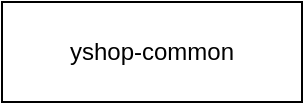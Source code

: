 <mxfile version="17.4.0" type="github">
  <diagram id="Yls9eW0UNPXd8SoAQL2J" name="Page-1">
    <mxGraphModel dx="1422" dy="790" grid="1" gridSize="10" guides="1" tooltips="1" connect="1" arrows="1" fold="1" page="1" pageScale="1" pageWidth="827" pageHeight="1169" math="0" shadow="0">
      <root>
        <mxCell id="0" />
        <mxCell id="1" parent="0" />
        <mxCell id="5S6Rnx8ayw8SPRR6pbC9-1" value="yshop-common" style="rounded=0;whiteSpace=wrap;html=1;" vertex="1" parent="1">
          <mxGeometry x="180" y="120" width="150" height="50" as="geometry" />
        </mxCell>
      </root>
    </mxGraphModel>
  </diagram>
</mxfile>
